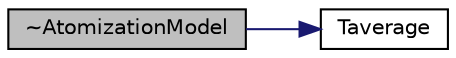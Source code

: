 digraph "~AtomizationModel"
{
  bgcolor="transparent";
  edge [fontname="Helvetica",fontsize="10",labelfontname="Helvetica",labelfontsize="10"];
  node [fontname="Helvetica",fontsize="10",shape=record];
  rankdir="LR";
  Node1 [label="~AtomizationModel",height=0.2,width=0.4,color="black", fillcolor="grey75", style="filled", fontcolor="black"];
  Node1 -> Node2 [color="midnightblue",fontsize="10",style="solid",fontname="Helvetica"];
  Node2 [label="Taverage",height=0.2,width=0.4,color="black",URL="$a00080.html#a6c3bf14c2d62e9f40a8eaf95ce40d26f",tooltip="Average temperature calculation. "];
}
